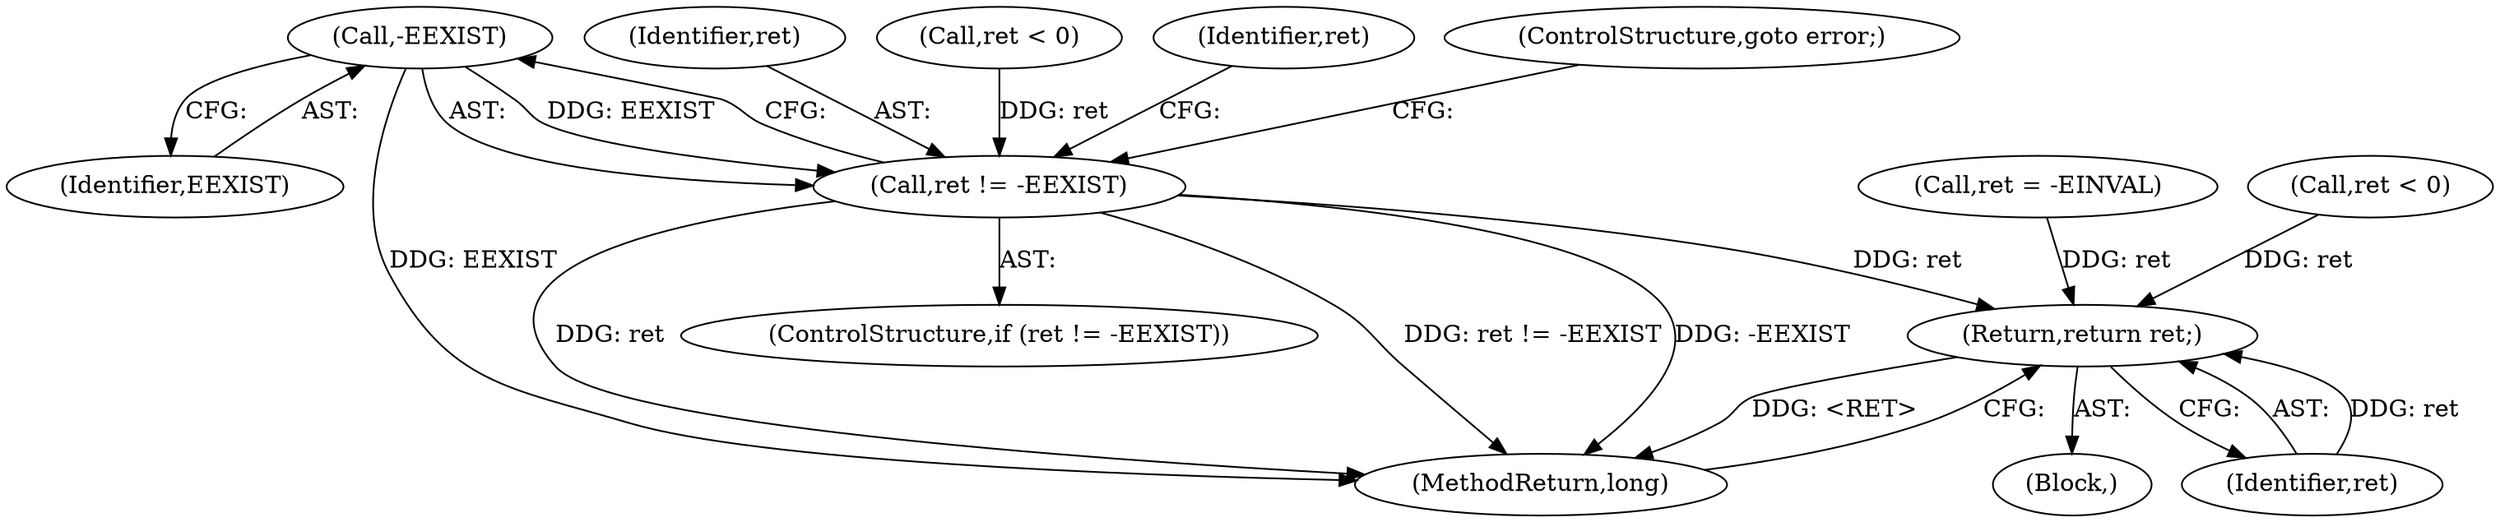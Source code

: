 digraph "1_linux_c9f838d104fed6f2f61d68164712e3204bf5271b@del" {
"1000138" [label="(Call,-EEXIST)"];
"1000136" [label="(Call,ret != -EEXIST)"];
"1000166" [label="(Return,return ret;)"];
"1000137" [label="(Identifier,ret)"];
"1000131" [label="(Call,ret < 0)"];
"1000102" [label="(Block,)"];
"1000136" [label="(Call,ret != -EEXIST)"];
"1000142" [label="(Identifier,ret)"];
"1000168" [label="(MethodReturn,long)"];
"1000154" [label="(Call,ret = -EINVAL)"];
"1000140" [label="(ControlStructure,goto error;)"];
"1000135" [label="(ControlStructure,if (ret != -EEXIST))"];
"1000138" [label="(Call,-EEXIST)"];
"1000166" [label="(Return,return ret;)"];
"1000139" [label="(Identifier,EEXIST)"];
"1000124" [label="(Call,ret < 0)"];
"1000167" [label="(Identifier,ret)"];
"1000138" -> "1000136"  [label="AST: "];
"1000138" -> "1000139"  [label="CFG: "];
"1000139" -> "1000138"  [label="AST: "];
"1000136" -> "1000138"  [label="CFG: "];
"1000138" -> "1000168"  [label="DDG: EEXIST"];
"1000138" -> "1000136"  [label="DDG: EEXIST"];
"1000136" -> "1000135"  [label="AST: "];
"1000137" -> "1000136"  [label="AST: "];
"1000140" -> "1000136"  [label="CFG: "];
"1000142" -> "1000136"  [label="CFG: "];
"1000136" -> "1000168"  [label="DDG: ret != -EEXIST"];
"1000136" -> "1000168"  [label="DDG: -EEXIST"];
"1000136" -> "1000168"  [label="DDG: ret"];
"1000131" -> "1000136"  [label="DDG: ret"];
"1000136" -> "1000166"  [label="DDG: ret"];
"1000166" -> "1000102"  [label="AST: "];
"1000166" -> "1000167"  [label="CFG: "];
"1000167" -> "1000166"  [label="AST: "];
"1000168" -> "1000166"  [label="CFG: "];
"1000166" -> "1000168"  [label="DDG: <RET>"];
"1000167" -> "1000166"  [label="DDG: ret"];
"1000124" -> "1000166"  [label="DDG: ret"];
"1000154" -> "1000166"  [label="DDG: ret"];
}
